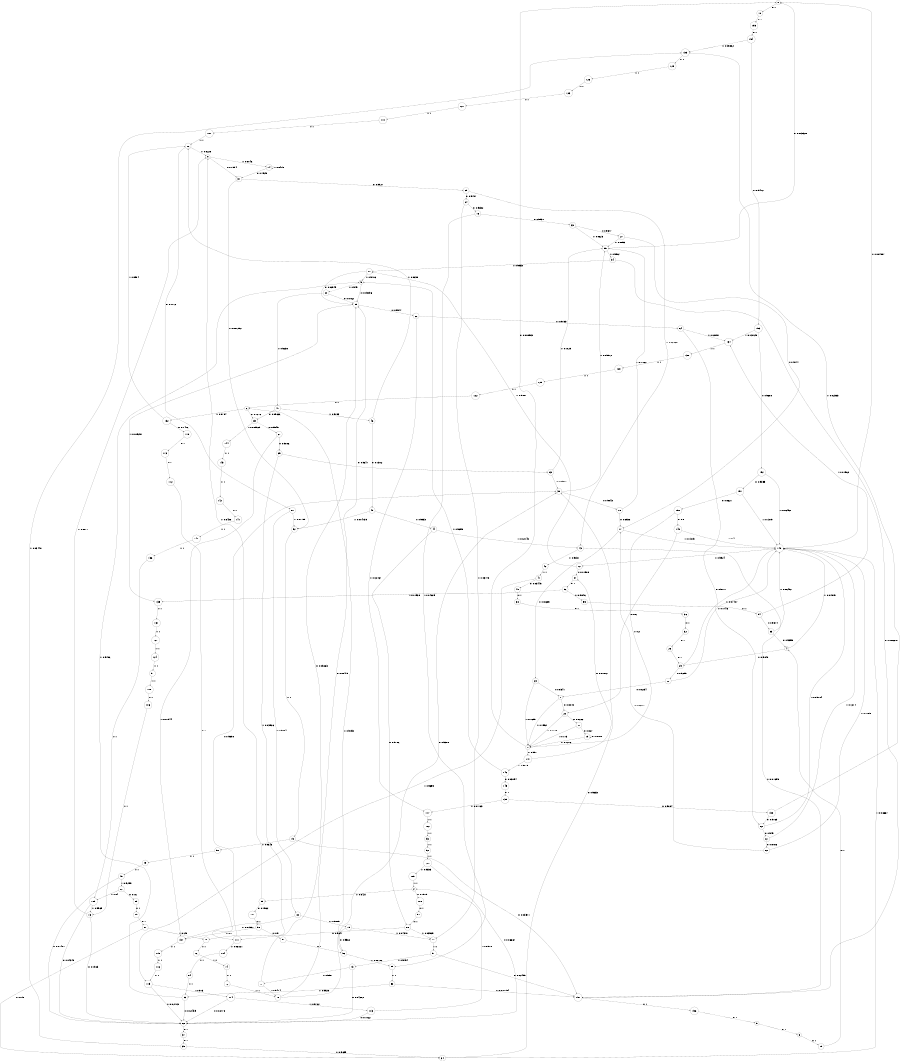 digraph "ch1_face_source_L15" {
size = "6,8.5";
ratio = "fill";
node [shape = circle];
node [fontsize = 24];
edge [fontsize = 24];
0 -> 10 [label = "0: 1        "];
1 -> 0 [label = "0: 0.008983  "];
1 -> 147 [label = "1: 0.991    "];
2 -> 100 [label = "0: 0.1579   "];
2 -> 85 [label = "1: 0.8421   "];
3 -> 15 [label = "0: 1        "];
4 -> 29 [label = "0: 0.9848   "];
4 -> 148 [label = "1: 0.01515  "];
5 -> 39 [label = "0: 0.05096  "];
5 -> 20 [label = "1: 0.949    "];
6 -> 69 [label = "0: 0.1216   "];
6 -> 132 [label = "1: 0.8784   "];
7 -> 22 [label = "0: 0.8048   "];
7 -> 1 [label = "1: 0.1952   "];
8 -> 31 [label = "0: 0.1954   "];
8 -> 14 [label = "1: 0.8046   "];
9 -> 3 [label = "0: 1        "];
10 -> 155 [label = "0: 1        "];
11 -> 39 [label = "0: 0.02945  "];
11 -> 5 [label = "1: 0.9706   "];
12 -> 57 [label = "0: 0.01988  "];
12 -> 11 [label = "1: 0.9801   "];
13 -> 68 [label = "0: 0.1923   "];
13 -> 8 [label = "1: 0.8077   "];
14 -> 31 [label = "0: 0.1525   "];
14 -> 14 [label = "1: 0.8475   "];
15 -> 4 [label = "0: 1        "];
16 -> 33 [label = "0: 0.9531   "];
16 -> 59 [label = "1: 0.04685  "];
17 -> 23 [label = "0: 0.8685   "];
17 -> 148 [label = "1: 0.1315   "];
18 -> 17 [label = "0: 0.8938   "];
18 -> 95 [label = "1: 0.1062   "];
19 -> 19 [label = "0: 0.8788   "];
19 -> 1 [label = "1: 0.1212   "];
20 -> 39 [label = "0: 0.0762   "];
20 -> 47 [label = "1: 0.9238   "];
21 -> 19 [label = "0: 0.827    "];
21 -> 1 [label = "1: 0.173    "];
22 -> 21 [label = "0: 0.8222   "];
22 -> 1 [label = "1: 0.1778   "];
23 -> 7 [label = "0: 0.8341   "];
23 -> 1 [label = "1: 0.1659   "];
24 -> 16 [label = "0: 0.9652   "];
24 -> 77 [label = "1: 0.03478  "];
25 -> 24 [label = "0: 0.9797   "];
25 -> 43 [label = "1: 0.02028  "];
26 -> 29 [label = "0: 1        "];
27 -> 17 [label = "0: 0.9147   "];
27 -> 95 [label = "1: 0.0853   "];
28 -> 7 [label = "0: 0.8254   "];
28 -> 148 [label = "1: 0.1746   "];
29 -> 28 [label = "0: 0.9259   "];
29 -> 148 [label = "1: 0.07407  "];
30 -> 18 [label = "0: 0.9043   "];
30 -> 95 [label = "1: 0.09572  "];
31 -> 25 [label = "0: 0.9927   "];
31 -> 52 [label = "1: 0.007252  "];
32 -> 26 [label = "0: 1        "];
33 -> 27 [label = "0: 0.9377   "];
33 -> 95 [label = "1: 0.0623   "];
34 -> 30 [label = "0: 0.9333   "];
34 -> 148 [label = "1: 0.06667  "];
35 -> 34 [label = "0: 0.9655   "];
35 -> 133 [label = "1: 0.03448  "];
36 -> 32 [label = "0: 1        "];
37 -> 35 [label = "0: 1        "];
38 -> 36 [label = "0: 1        "];
39 -> 66 [label = "0: 0.9947   "];
39 -> 135 [label = "1: 0.005291  "];
40 -> 38 [label = "0: 1        "];
41 -> 40 [label = "0: 0.03448  "];
41 -> 115 [label = "1: 0.9655   "];
42 -> 41 [label = "1: 1        "];
43 -> 157 [label = "0: 0.01695  "];
43 -> 42 [label = "1: 0.9831   "];
44 -> 88 [label = "0: 0.9786   "];
44 -> 43 [label = "1: 0.02143  "];
45 -> 44 [label = "0: 0.9953   "];
45 -> 52 [label = "1: 0.004739  "];
46 -> 45 [label = "0: 0.1302   "];
46 -> 86 [label = "1: 0.8698   "];
47 -> 69 [label = "0: 0.09666  "];
47 -> 46 [label = "1: 0.9033   "];
48 -> 68 [label = "0: 0.07407  "];
48 -> 82 [label = "1: 0.9259   "];
49 -> 48 [label = "1: 1        "];
50 -> 49 [label = "1: 1        "];
51 -> 157 [label = "0: 0.02459  "];
51 -> 73 [label = "1: 0.9754   "];
52 -> 75 [label = "1: 1        "];
53 -> 4 [label = "0: 0.9355   "];
53 -> 148 [label = "1: 0.06452  "];
54 -> 53 [label = "0: 0.9844   "];
54 -> 134 [label = "1: 0.01562  "];
55 -> 54 [label = "0: 1        "];
56 -> 55 [label = "0: 0.9846   "];
56 -> 135 [label = "1: 0.01538  "];
57 -> 56 [label = "0: 1        "];
58 -> 157 [label = "0: 0.007194  "];
58 -> 83 [label = "1: 0.9928   "];
59 -> 58 [label = "1: 1        "];
60 -> 17 [label = "0: 0.8211   "];
60 -> 148 [label = "1: 0.1789   "];
61 -> 60 [label = "0: 0.8786   "];
61 -> 148 [label = "1: 0.1214   "];
62 -> 61 [label = "0: 0.949    "];
62 -> 148 [label = "1: 0.05104  "];
63 -> 30 [label = "0: 0.8971   "];
63 -> 95 [label = "1: 0.1029   "];
64 -> 62 [label = "0: 0.9711   "];
64 -> 134 [label = "1: 0.02891  "];
65 -> 63 [label = "0: 0.9647   "];
65 -> 78 [label = "1: 0.03526  "];
66 -> 64 [label = "0: 0.9753   "];
66 -> 117 [label = "1: 0.02467  "];
67 -> 65 [label = "0: 0.9806   "];
67 -> 137 [label = "1: 0.01944  "];
68 -> 37 [label = "0: 1        "];
69 -> 67 [label = "0: 0.9945   "];
69 -> 144 [label = "1: 0.005525  "];
70 -> 39 [label = "0: 0.08475  "];
70 -> 6 [label = "1: 0.9153   "];
71 -> 39 [label = "0: 0.05263  "];
71 -> 70 [label = "1: 0.9474   "];
72 -> 70 [label = "1: 1        "];
73 -> 68 [label = "0: 0.04202  "];
73 -> 71 [label = "1: 0.958    "];
74 -> 72 [label = "1: 1        "];
75 -> 157 [label = "0: 0.03571  "];
75 -> 50 [label = "1: 0.9643   "];
76 -> 74 [label = "1: 1        "];
77 -> 51 [label = "1: 1        "];
78 -> 76 [label = "1: 1        "];
79 -> 96 [label = "0: 0.9562   "];
79 -> 77 [label = "1: 0.04378  "];
80 -> 79 [label = "0: 0.9805   "];
80 -> 137 [label = "1: 0.01951  "];
81 -> 80 [label = "0: 0.9884   "];
81 -> 52 [label = "1: 0.01159  "];
82 -> 99 [label = "0: 0.16     "];
82 -> 105 [label = "1: 0.84     "];
83 -> 68 [label = "0: 0.02439  "];
83 -> 5 [label = "1: 0.9756   "];
84 -> 83 [label = "1: 1        "];
85 -> 101 [label = "0: 0.1562   "];
85 -> 8 [label = "1: 0.8438   "];
86 -> 81 [label = "0: 0.1772   "];
86 -> 8 [label = "1: 0.8228   "];
87 -> 34 [label = "0: 0.75     "];
87 -> 78 [label = "1: 0.25     "];
88 -> 111 [label = "0: 0.9647   "];
88 -> 77 [label = "1: 0.03529  "];
89 -> 87 [label = "0: 1        "];
90 -> 88 [label = "0: 1        "];
91 -> 108 [label = "1: 1        "];
92 -> 120 [label = "1: 1        "];
93 -> 92 [label = "1: 1        "];
94 -> 157 [label = "0: 0.006678  "];
94 -> 11 [label = "1: 0.9933   "];
95 -> 0 [label = "0: 0.003328  "];
95 -> 94 [label = "1: 0.9967   "];
96 -> 30 [label = "0: 0.9388   "];
96 -> 59 [label = "1: 0.06122  "];
97 -> 96 [label = "0: 1        "];
98 -> 97 [label = "0: 0.9      "];
98 -> 137 [label = "1: 0.1      "];
99 -> 89 [label = "0: 1        "];
100 -> 90 [label = "0: 1        "];
101 -> 98 [label = "0: 1        "];
102 -> 93 [label = "1: 1        "];
103 -> 68 [label = "0: 0.1022   "];
103 -> 2 [label = "1: 0.8978   "];
104 -> 84 [label = "1: 1        "];
105 -> 68 [label = "0: 0.04348  "];
105 -> 13 [label = "1: 0.9565   "];
106 -> 13 [label = "1: 1        "];
107 -> 86 [label = "1: 1        "];
108 -> 106 [label = "1: 1        "];
109 -> 2 [label = "1: 1        "];
110 -> 107 [label = "1: 1        "];
111 -> 30 [label = "0: 0.9398   "];
111 -> 104 [label = "1: 0.06021  "];
112 -> 111 [label = "0: 1        "];
113 -> 112 [label = "0: 1        "];
114 -> 68 [label = "0: 0.02778  "];
114 -> 103 [label = "1: 0.9722   "];
115 -> 68 [label = "0: 0.02703  "];
115 -> 114 [label = "1: 0.973    "];
116 -> 115 [label = "1: 1        "];
117 -> 102 [label = "1: 1        "];
118 -> 113 [label = "0: 1        "];
119 -> 116 [label = "1: 1        "];
120 -> 68 [label = "0: 0.06667  "];
120 -> 109 [label = "1: 0.9333   "];
121 -> 110 [label = "1: 1        "];
122 -> 6 [label = "1: 1        "];
123 -> 121 [label = "1: 1        "];
124 -> 91 [label = "1: 1        "];
125 -> 122 [label = "1: 1        "];
126 -> 123 [label = "1: 1        "];
127 -> 124 [label = "1: 1        "];
128 -> 125 [label = "1: 1        "];
129 -> 126 [label = "1: 1        "];
130 -> 128 [label = "1: 1        "];
131 -> 127 [label = "1: 1        "];
132 -> 118 [label = "0: 0.1416   "];
132 -> 86 [label = "1: 0.8584   "];
133 -> 129 [label = "1: 1        "];
134 -> 130 [label = "1: 1        "];
135 -> 131 [label = "1: 1        "];
136 -> 105 [label = "1: 1        "];
137 -> 119 [label = "1: 1        "];
138 -> 62 [label = "0: 0.9765   "];
138 -> 133 [label = "1: 0.02353  "];
139 -> 138 [label = "0: 0.9884   "];
139 -> 117 [label = "1: 0.01163  "];
140 -> 136 [label = "1: 1        "];
141 -> 140 [label = "1: 1        "];
142 -> 141 [label = "1: 1        "];
143 -> 142 [label = "1: 1        "];
144 -> 143 [label = "1: 1        "];
145 -> 139 [label = "0: 1        "];
146 -> 145 [label = "0: 0.03054  "];
146 -> 5 [label = "1: 0.9695   "];
147 -> 57 [label = "0: 0.01812  "];
147 -> 146 [label = "1: 0.9819   "];
148 -> 0 [label = "0: 0.007587  "];
148 -> 12 [label = "1: 0.9924   "];
149 -> 22 [label = "0: 0.6      "];
149 -> 148 [label = "1: 0.4      "];
150 -> 149 [label = "0: 0.8      "];
150 -> 1 [label = "1: 0.2      "];
151 -> 150 [label = "0: 0.8621   "];
151 -> 148 [label = "1: 0.1379   "];
152 -> 151 [label = "0: 0.9355   "];
152 -> 148 [label = "1: 0.06452  "];
153 -> 152 [label = "0: 0.9688   "];
153 -> 134 [label = "1: 0.03125  "];
154 -> 153 [label = "0: 0.9412   "];
154 -> 133 [label = "1: 0.05882  "];
155 -> 154 [label = "0: 1        "];
156 -> 9 [label = "0: 1        "];
157 -> 156 [label = "0: 1        "];
}